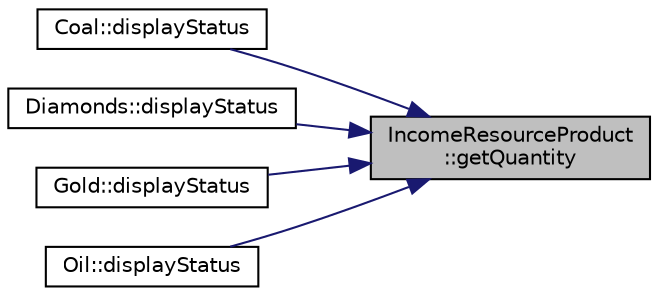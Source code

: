 digraph "IncomeResourceProduct::getQuantity"
{
 // LATEX_PDF_SIZE
  edge [fontname="Helvetica",fontsize="10",labelfontname="Helvetica",labelfontsize="10"];
  node [fontname="Helvetica",fontsize="10",shape=record];
  rankdir="RL";
  Node1 [label="IncomeResourceProduct\l::getQuantity",height=0.2,width=0.4,color="black", fillcolor="grey75", style="filled", fontcolor="black",tooltip="Gets the current quantity of the resource."];
  Node1 -> Node2 [dir="back",color="midnightblue",fontsize="10",style="solid",fontname="Helvetica"];
  Node2 [label="Coal::displayStatus",height=0.2,width=0.4,color="black", fillcolor="white", style="filled",URL="$classCoal.html#abc54d2541a553dd47f02f850b24c5553",tooltip="Displays the status of the coal resource."];
  Node1 -> Node3 [dir="back",color="midnightblue",fontsize="10",style="solid",fontname="Helvetica"];
  Node3 [label="Diamonds::displayStatus",height=0.2,width=0.4,color="black", fillcolor="white", style="filled",URL="$classDiamonds.html#aeaa39c0a314032f7b50cb08f2571371e",tooltip="Displays the current status of the diamond resource."];
  Node1 -> Node4 [dir="back",color="midnightblue",fontsize="10",style="solid",fontname="Helvetica"];
  Node4 [label="Gold::displayStatus",height=0.2,width=0.4,color="black", fillcolor="white", style="filled",URL="$classGold.html#ae68b954c6fb437dd8749bde90e9c307d",tooltip="Displays the status of the gold resource."];
  Node1 -> Node5 [dir="back",color="midnightblue",fontsize="10",style="solid",fontname="Helvetica"];
  Node5 [label="Oil::displayStatus",height=0.2,width=0.4,color="black", fillcolor="white", style="filled",URL="$classOil.html#a8512f7fabf633947cd11f46170a34cb7",tooltip="Displays the current status of the Oil resource."];
}
